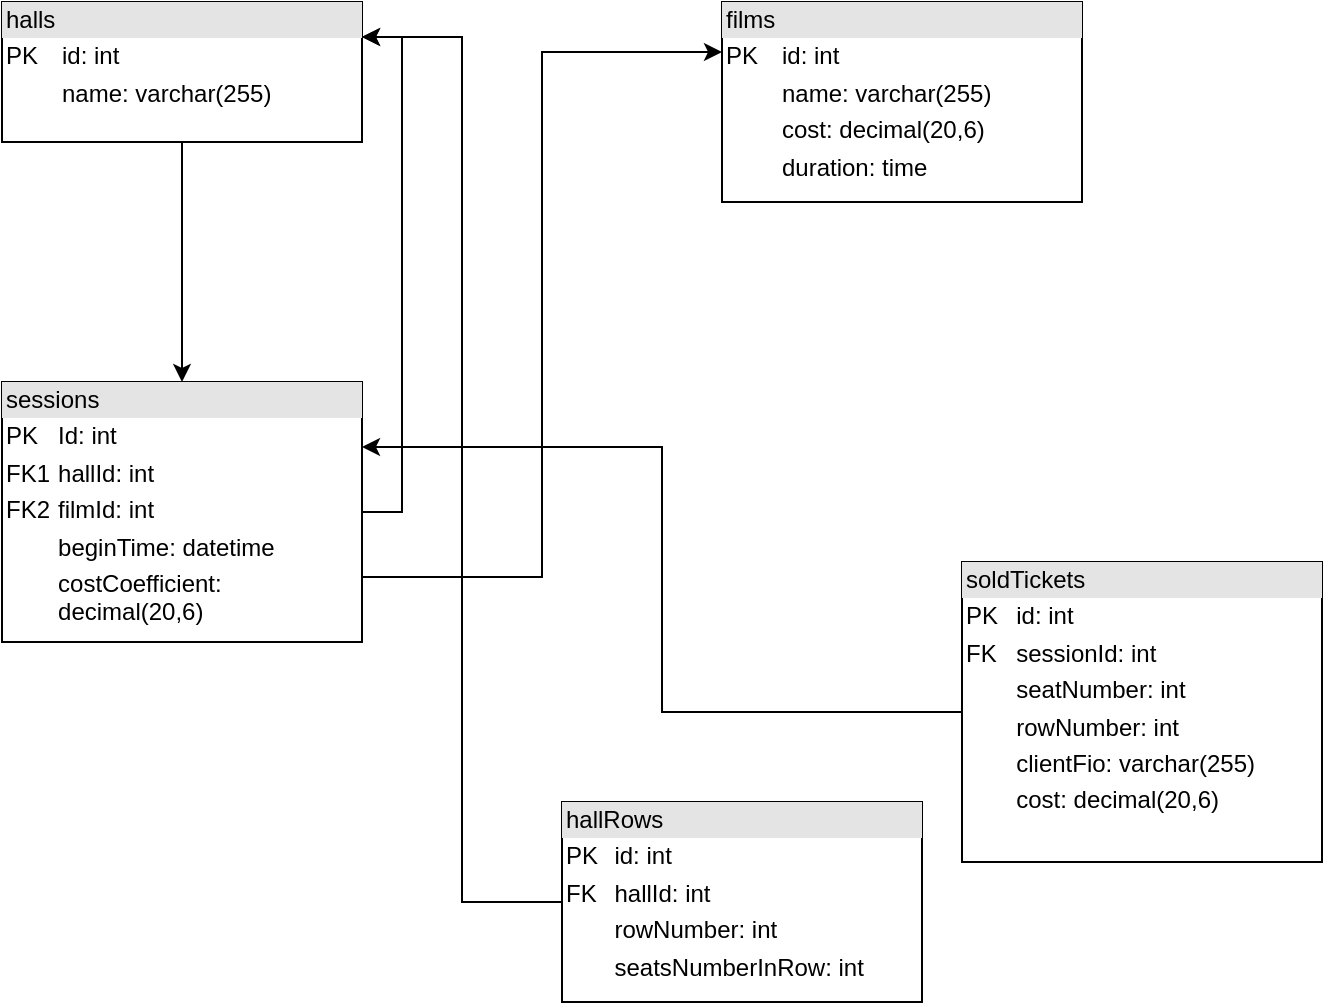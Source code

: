 <mxfile version="21.5.2" type="device">
  <diagram name="Page-1" id="qHuYyfzHn8dwcD8tmet7">
    <mxGraphModel dx="2074" dy="1156" grid="1" gridSize="10" guides="1" tooltips="1" connect="1" arrows="1" fold="1" page="1" pageScale="1" pageWidth="827" pageHeight="1169" math="0" shadow="0">
      <root>
        <mxCell id="0" />
        <mxCell id="1" parent="0" />
        <mxCell id="WmCnvGDH9aPrOVDgZg0t-1" value="" style="edgeStyle=orthogonalEdgeStyle;rounded=0;orthogonalLoop=1;jettySize=auto;html=1;" parent="1" source="20w_xGvT0Qjklsjjxzqf-1" target="20w_xGvT0Qjklsjjxzqf-3" edge="1">
          <mxGeometry relative="1" as="geometry" />
        </mxCell>
        <mxCell id="20w_xGvT0Qjklsjjxzqf-1" value="&lt;div style=&quot;box-sizing:border-box;width:100%;background:#e4e4e4;padding:2px;&quot;&gt;halls&lt;/div&gt;&lt;table style=&quot;width:100%;font-size:1em;&quot; cellpadding=&quot;2&quot; cellspacing=&quot;0&quot;&gt;&lt;tbody&gt;&lt;tr&gt;&lt;td&gt;PK&lt;/td&gt;&lt;td&gt;id: int&lt;/td&gt;&lt;/tr&gt;&lt;tr&gt;&lt;td&gt;&lt;br&gt;&lt;/td&gt;&lt;td&gt;name: varchar(255)&lt;/td&gt;&lt;/tr&gt;&lt;tr&gt;&lt;td&gt;&lt;/td&gt;&lt;td&gt;&lt;br&gt;&lt;/td&gt;&lt;/tr&gt;&lt;tr&gt;&lt;td&gt;&lt;br&gt;&lt;/td&gt;&lt;td&gt;&lt;br&gt;&lt;/td&gt;&lt;/tr&gt;&lt;/tbody&gt;&lt;/table&gt;" style="verticalAlign=top;align=left;overflow=fill;html=1;whiteSpace=wrap;" parent="1" vertex="1">
          <mxGeometry x="90" y="80" width="180" height="70" as="geometry" />
        </mxCell>
        <mxCell id="20w_xGvT0Qjklsjjxzqf-2" value="&lt;div style=&quot;box-sizing:border-box;width:100%;background:#e4e4e4;padding:2px;&quot;&gt;films&lt;/div&gt;&lt;table style=&quot;width:100%;font-size:1em;&quot; cellpadding=&quot;2&quot; cellspacing=&quot;0&quot;&gt;&lt;tbody&gt;&lt;tr&gt;&lt;td&gt;PK&lt;/td&gt;&lt;td&gt;id: int&lt;/td&gt;&lt;/tr&gt;&lt;tr&gt;&lt;td&gt;&lt;br&gt;&lt;/td&gt;&lt;td&gt;name: varchar(255)&lt;/td&gt;&lt;/tr&gt;&lt;tr&gt;&lt;td&gt;&lt;/td&gt;&lt;td&gt;cost: decimal(20,6)&lt;br&gt;&lt;/td&gt;&lt;/tr&gt;&lt;tr&gt;&lt;td&gt;&lt;br&gt;&lt;/td&gt;&lt;td&gt;duration: time&lt;/td&gt;&lt;/tr&gt;&lt;/tbody&gt;&lt;/table&gt;" style="verticalAlign=top;align=left;overflow=fill;html=1;whiteSpace=wrap;" parent="1" vertex="1">
          <mxGeometry x="450" y="80" width="180" height="100" as="geometry" />
        </mxCell>
        <mxCell id="20w_xGvT0Qjklsjjxzqf-4" style="edgeStyle=orthogonalEdgeStyle;rounded=0;orthogonalLoop=1;jettySize=auto;html=1;exitX=1;exitY=0.5;exitDx=0;exitDy=0;entryX=1;entryY=0.25;entryDx=0;entryDy=0;" parent="1" source="20w_xGvT0Qjklsjjxzqf-3" target="20w_xGvT0Qjklsjjxzqf-1" edge="1">
          <mxGeometry relative="1" as="geometry" />
        </mxCell>
        <mxCell id="20w_xGvT0Qjklsjjxzqf-5" style="edgeStyle=orthogonalEdgeStyle;rounded=0;orthogonalLoop=1;jettySize=auto;html=1;exitX=1;exitY=0.75;exitDx=0;exitDy=0;entryX=0;entryY=0.25;entryDx=0;entryDy=0;" parent="1" source="20w_xGvT0Qjklsjjxzqf-3" target="20w_xGvT0Qjklsjjxzqf-2" edge="1">
          <mxGeometry relative="1" as="geometry" />
        </mxCell>
        <mxCell id="20w_xGvT0Qjklsjjxzqf-3" value="&lt;div style=&quot;box-sizing:border-box;width:100%;background:#e4e4e4;padding:2px;&quot;&gt;sessions&lt;/div&gt;&lt;table style=&quot;width:100%;font-size:1em;&quot; cellpadding=&quot;2&quot; cellspacing=&quot;0&quot;&gt;&lt;tbody&gt;&lt;tr&gt;&lt;td&gt;PK&lt;/td&gt;&lt;td&gt;Id: int&lt;/td&gt;&lt;/tr&gt;&lt;tr&gt;&lt;td&gt;FK1&lt;/td&gt;&lt;td&gt;hallId: int&lt;/td&gt;&lt;/tr&gt;&lt;tr&gt;&lt;td&gt;FK2&lt;/td&gt;&lt;td&gt;filmId: int&lt;br&gt;&lt;/td&gt;&lt;/tr&gt;&lt;tr&gt;&lt;td&gt;&lt;br&gt;&lt;/td&gt;&lt;td&gt;beginTime: datetime&lt;/td&gt;&lt;/tr&gt;&lt;tr&gt;&lt;td&gt;&lt;br&gt;&lt;/td&gt;&lt;td&gt;costCoefficient: decimal(20,6)&lt;/td&gt;&lt;/tr&gt;&lt;tr&gt;&lt;td&gt;&lt;br&gt;&lt;/td&gt;&lt;td&gt;&lt;br&gt;&lt;/td&gt;&lt;/tr&gt;&lt;tr&gt;&lt;td&gt;&lt;br&gt;&lt;/td&gt;&lt;td&gt;&lt;br&gt;&lt;/td&gt;&lt;/tr&gt;&lt;/tbody&gt;&lt;/table&gt;" style="verticalAlign=top;align=left;overflow=fill;html=1;whiteSpace=wrap;" parent="1" vertex="1">
          <mxGeometry x="90" y="270" width="180" height="130" as="geometry" />
        </mxCell>
        <mxCell id="20w_xGvT0Qjklsjjxzqf-7" style="edgeStyle=orthogonalEdgeStyle;rounded=0;orthogonalLoop=1;jettySize=auto;html=1;exitX=0;exitY=0.5;exitDx=0;exitDy=0;entryX=1;entryY=0.25;entryDx=0;entryDy=0;" parent="1" source="20w_xGvT0Qjklsjjxzqf-6" target="20w_xGvT0Qjklsjjxzqf-3" edge="1">
          <mxGeometry relative="1" as="geometry" />
        </mxCell>
        <mxCell id="20w_xGvT0Qjklsjjxzqf-6" value="&lt;div style=&quot;box-sizing:border-box;width:100%;background:#e4e4e4;padding:2px;&quot;&gt;soldTickets&lt;/div&gt;&lt;table style=&quot;width:100%;font-size:1em;&quot; cellpadding=&quot;2&quot; cellspacing=&quot;0&quot;&gt;&lt;tbody&gt;&lt;tr&gt;&lt;td&gt;PK&lt;/td&gt;&lt;td&gt;id: int&lt;/td&gt;&lt;/tr&gt;&lt;tr&gt;&lt;td&gt;FK&lt;/td&gt;&lt;td&gt;sessionId: int&lt;/td&gt;&lt;/tr&gt;&lt;tr&gt;&lt;td&gt;&lt;/td&gt;&lt;td&gt;seatNumber: int&lt;br&gt;&lt;/td&gt;&lt;/tr&gt;&lt;tr&gt;&lt;td&gt;&lt;br&gt;&lt;/td&gt;&lt;td&gt;rowNumber: int&lt;/td&gt;&lt;/tr&gt;&lt;tr&gt;&lt;td&gt;&lt;br&gt;&lt;/td&gt;&lt;td&gt;clientFio: varchar(255)&lt;br&gt;&lt;/td&gt;&lt;/tr&gt;&lt;tr&gt;&lt;td&gt;&lt;br&gt;&lt;/td&gt;&lt;td&gt;cost:&amp;nbsp;decimal(20,6)&lt;/td&gt;&lt;/tr&gt;&lt;/tbody&gt;&lt;/table&gt;" style="verticalAlign=top;align=left;overflow=fill;html=1;whiteSpace=wrap;" parent="1" vertex="1">
          <mxGeometry x="570" y="360" width="180" height="150" as="geometry" />
        </mxCell>
        <mxCell id="mVGPiKD5lccUOoAjUpOb-3" style="edgeStyle=orthogonalEdgeStyle;rounded=0;orthogonalLoop=1;jettySize=auto;html=1;exitX=0;exitY=0.5;exitDx=0;exitDy=0;entryX=1;entryY=0.25;entryDx=0;entryDy=0;" edge="1" parent="1" source="mVGPiKD5lccUOoAjUpOb-1" target="20w_xGvT0Qjklsjjxzqf-1">
          <mxGeometry relative="1" as="geometry" />
        </mxCell>
        <mxCell id="mVGPiKD5lccUOoAjUpOb-1" value="&lt;div style=&quot;box-sizing:border-box;width:100%;background:#e4e4e4;padding:2px;&quot;&gt;hallRows&lt;/div&gt;&lt;table style=&quot;width:100%;font-size:1em;&quot; cellpadding=&quot;2&quot; cellspacing=&quot;0&quot;&gt;&lt;tbody&gt;&lt;tr&gt;&lt;td&gt;PK&lt;/td&gt;&lt;td&gt;id: int&lt;/td&gt;&lt;/tr&gt;&lt;tr&gt;&lt;td&gt;FK&lt;/td&gt;&lt;td&gt;hallId: int&lt;br&gt;&lt;/td&gt;&lt;/tr&gt;&lt;tr&gt;&lt;td&gt;&lt;/td&gt;&lt;td&gt;rowNumber: int&lt;/td&gt;&lt;/tr&gt;&lt;tr&gt;&lt;td&gt;&lt;br&gt;&lt;/td&gt;&lt;td&gt;seatsNumberInRow: int&lt;br&gt;&lt;/td&gt;&lt;/tr&gt;&lt;/tbody&gt;&lt;/table&gt;" style="verticalAlign=top;align=left;overflow=fill;html=1;whiteSpace=wrap;" vertex="1" parent="1">
          <mxGeometry x="370" y="480" width="180" height="100" as="geometry" />
        </mxCell>
      </root>
    </mxGraphModel>
  </diagram>
</mxfile>
